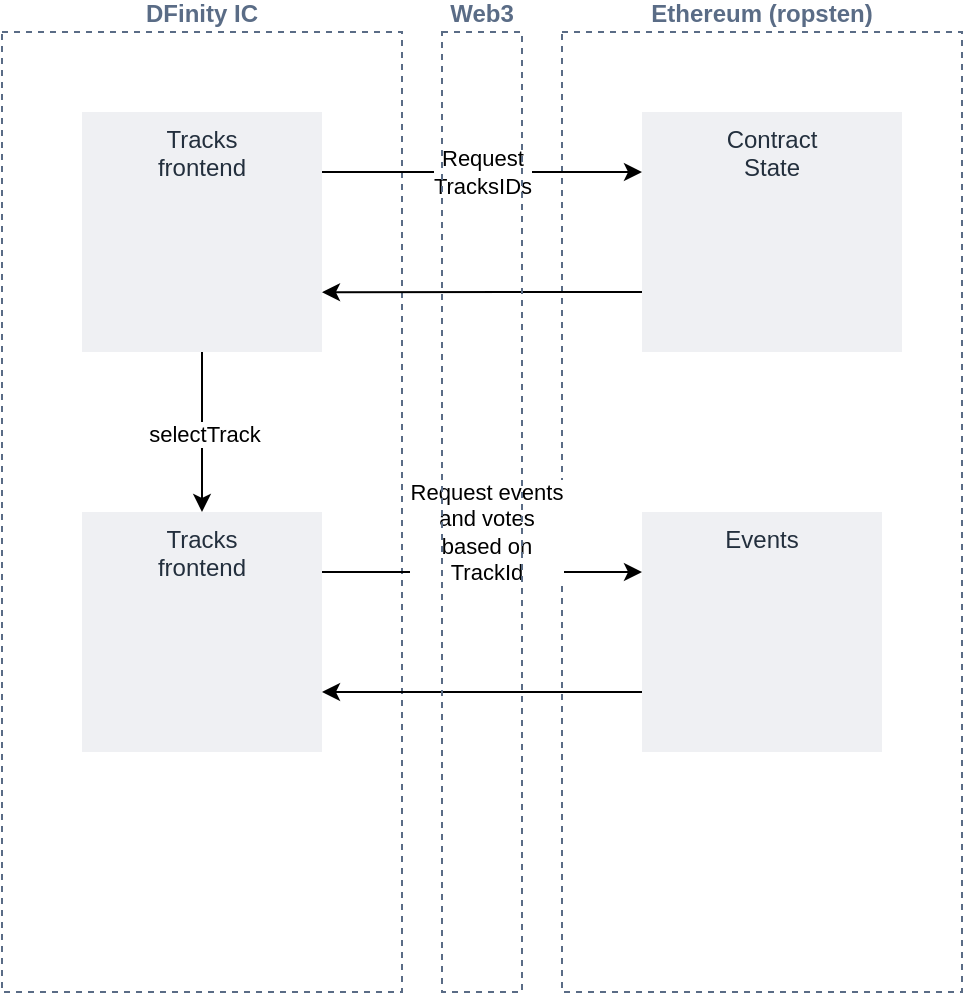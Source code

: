 <mxfile version="13.0.3" type="device"><diagram id="T5pfAjq8k2S9np6wFfX7" name="Page-1"><mxGraphModel dx="1106" dy="822" grid="1" gridSize="10" guides="1" tooltips="1" connect="1" arrows="1" fold="1" page="1" pageScale="1" pageWidth="827" pageHeight="1169" math="0" shadow="0"><root><mxCell id="0"/><mxCell id="1" parent="0"/><mxCell id="WYCw_Ttncmi1_HhJzWx--5" value="DFinity IC" style="fillColor=none;strokeColor=#5A6C86;dashed=1;verticalAlign=bottom;fontStyle=1;fontColor=#5A6C86;labelPosition=center;verticalLabelPosition=top;align=center;" vertex="1" parent="1"><mxGeometry x="80" y="80" width="200" height="480" as="geometry"/></mxCell><mxCell id="WYCw_Ttncmi1_HhJzWx--18" style="edgeStyle=orthogonalEdgeStyle;rounded=0;orthogonalLoop=1;jettySize=auto;html=1;entryX=0.5;entryY=0;entryDx=0;entryDy=0;" edge="1" parent="1" source="WYCw_Ttncmi1_HhJzWx--1" target="WYCw_Ttncmi1_HhJzWx--9"><mxGeometry relative="1" as="geometry"/></mxCell><mxCell id="WYCw_Ttncmi1_HhJzWx--19" value="selectTrack" style="edgeLabel;html=1;align=center;verticalAlign=middle;resizable=0;points=[];" vertex="1" connectable="0" parent="WYCw_Ttncmi1_HhJzWx--18"><mxGeometry x="0.025" y="1" relative="1" as="geometry"><mxPoint as="offset"/></mxGeometry></mxCell><mxCell id="WYCw_Ttncmi1_HhJzWx--1" value="Tracks&#10;frontend" style="fillColor=#EFF0F3;strokeColor=none;dashed=0;verticalAlign=top;fontStyle=0;fontColor=#232F3D;" vertex="1" parent="1"><mxGeometry x="120" y="120" width="120" height="120" as="geometry"/></mxCell><mxCell id="WYCw_Ttncmi1_HhJzWx--9" value="Tracks&#10;frontend" style="fillColor=#EFF0F3;strokeColor=none;dashed=0;verticalAlign=top;fontStyle=0;fontColor=#232F3D;" vertex="1" parent="1"><mxGeometry x="120" y="320" width="120" height="120" as="geometry"/></mxCell><mxCell id="WYCw_Ttncmi1_HhJzWx--3" value="Ethereum (ropsten)" style="fillColor=none;strokeColor=#5A6C86;dashed=1;verticalAlign=bottom;fontStyle=1;fontColor=#5A6C86;labelPosition=center;verticalLabelPosition=top;align=center;" vertex="1" parent="1"><mxGeometry x="360" y="80" width="200" height="480" as="geometry"/></mxCell><mxCell id="WYCw_Ttncmi1_HhJzWx--7" style="edgeStyle=orthogonalEdgeStyle;rounded=0;orthogonalLoop=1;jettySize=auto;html=1;exitX=1;exitY=0.25;exitDx=0;exitDy=0;entryX=0;entryY=0.25;entryDx=0;entryDy=0;" edge="1" parent="1" source="WYCw_Ttncmi1_HhJzWx--1" target="WYCw_Ttncmi1_HhJzWx--2"><mxGeometry relative="1" as="geometry"/></mxCell><mxCell id="WYCw_Ttncmi1_HhJzWx--16" value="Request&lt;br&gt;TracksIDs" style="edgeLabel;html=1;align=center;verticalAlign=middle;resizable=0;points=[];" vertex="1" connectable="0" parent="WYCw_Ttncmi1_HhJzWx--7"><mxGeometry x="0.388" relative="1" as="geometry"><mxPoint x="-31" as="offset"/></mxGeometry></mxCell><mxCell id="WYCw_Ttncmi1_HhJzWx--15" style="edgeStyle=orthogonalEdgeStyle;rounded=0;orthogonalLoop=1;jettySize=auto;html=1;exitX=0;exitY=0.75;exitDx=0;exitDy=0;entryX=0.8;entryY=0.271;entryDx=0;entryDy=0;entryPerimeter=0;" edge="1" parent="1" source="WYCw_Ttncmi1_HhJzWx--2" target="WYCw_Ttncmi1_HhJzWx--5"><mxGeometry relative="1" as="geometry"/></mxCell><mxCell id="WYCw_Ttncmi1_HhJzWx--2" value="Contract&#10;State" style="fillColor=#EFF0F3;strokeColor=none;dashed=0;verticalAlign=top;fontStyle=0;fontColor=#232F3D;" vertex="1" parent="1"><mxGeometry x="400" y="120" width="130" height="120" as="geometry"/></mxCell><mxCell id="WYCw_Ttncmi1_HhJzWx--11" style="edgeStyle=orthogonalEdgeStyle;rounded=0;orthogonalLoop=1;jettySize=auto;html=1;exitX=0;exitY=0.75;exitDx=0;exitDy=0;" edge="1" parent="1" source="WYCw_Ttncmi1_HhJzWx--4"><mxGeometry relative="1" as="geometry"><mxPoint x="240" y="410" as="targetPoint"/></mxGeometry></mxCell><mxCell id="WYCw_Ttncmi1_HhJzWx--4" value="Events" style="fillColor=#EFF0F3;strokeColor=none;dashed=0;verticalAlign=top;fontStyle=0;fontColor=#232F3D;" vertex="1" parent="1"><mxGeometry x="400" y="320" width="120" height="120" as="geometry"/></mxCell><mxCell id="WYCw_Ttncmi1_HhJzWx--10" style="edgeStyle=orthogonalEdgeStyle;rounded=0;orthogonalLoop=1;jettySize=auto;html=1;exitX=1;exitY=0.25;exitDx=0;exitDy=0;entryX=0;entryY=0.25;entryDx=0;entryDy=0;" edge="1" parent="1" source="WYCw_Ttncmi1_HhJzWx--9" target="WYCw_Ttncmi1_HhJzWx--4"><mxGeometry relative="1" as="geometry"/></mxCell><mxCell id="WYCw_Ttncmi1_HhJzWx--17" value="Request events&lt;br&gt;and votes&lt;br&gt;based on&lt;br&gt;TrackId" style="edgeLabel;html=1;align=center;verticalAlign=middle;resizable=0;points=[];" vertex="1" connectable="0" parent="WYCw_Ttncmi1_HhJzWx--10"><mxGeometry x="0.895" y="-1" relative="1" as="geometry"><mxPoint x="-70" y="-21" as="offset"/></mxGeometry></mxCell><mxCell id="WYCw_Ttncmi1_HhJzWx--12" value="Web3" style="fillColor=none;strokeColor=#5A6C86;dashed=1;verticalAlign=bottom;fontStyle=1;fontColor=#5A6C86;labelPosition=center;verticalLabelPosition=top;align=center;" vertex="1" parent="1"><mxGeometry x="300" y="80" width="40" height="480" as="geometry"/></mxCell></root></mxGraphModel></diagram></mxfile>